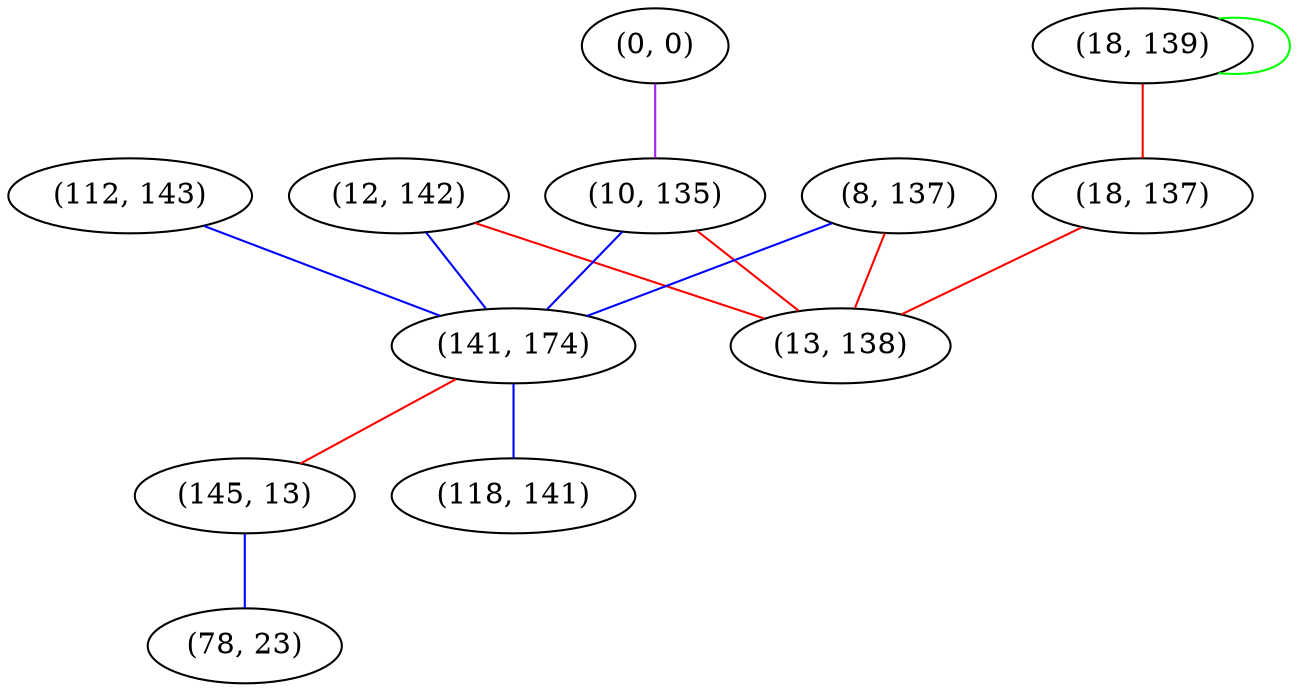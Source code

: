 graph "" {
"(0, 0)";
"(12, 142)";
"(112, 143)";
"(10, 135)";
"(18, 139)";
"(8, 137)";
"(141, 174)";
"(18, 137)";
"(145, 13)";
"(13, 138)";
"(78, 23)";
"(118, 141)";
"(0, 0)" -- "(10, 135)"  [color=purple, key=0, weight=4];
"(12, 142)" -- "(141, 174)"  [color=blue, key=0, weight=3];
"(12, 142)" -- "(13, 138)"  [color=red, key=0, weight=1];
"(112, 143)" -- "(141, 174)"  [color=blue, key=0, weight=3];
"(10, 135)" -- "(141, 174)"  [color=blue, key=0, weight=3];
"(10, 135)" -- "(13, 138)"  [color=red, key=0, weight=1];
"(18, 139)" -- "(18, 139)"  [color=green, key=0, weight=2];
"(18, 139)" -- "(18, 137)"  [color=red, key=0, weight=1];
"(8, 137)" -- "(141, 174)"  [color=blue, key=0, weight=3];
"(8, 137)" -- "(13, 138)"  [color=red, key=0, weight=1];
"(141, 174)" -- "(118, 141)"  [color=blue, key=0, weight=3];
"(141, 174)" -- "(145, 13)"  [color=red, key=0, weight=1];
"(18, 137)" -- "(13, 138)"  [color=red, key=0, weight=1];
"(145, 13)" -- "(78, 23)"  [color=blue, key=0, weight=3];
}
